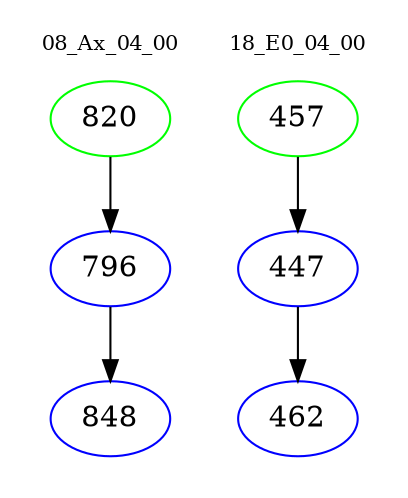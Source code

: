 digraph{
subgraph cluster_0 {
color = white
label = "08_Ax_04_00";
fontsize=10;
T0_820 [label="820", color="green"]
T0_820 -> T0_796 [color="black"]
T0_796 [label="796", color="blue"]
T0_796 -> T0_848 [color="black"]
T0_848 [label="848", color="blue"]
}
subgraph cluster_1 {
color = white
label = "18_E0_04_00";
fontsize=10;
T1_457 [label="457", color="green"]
T1_457 -> T1_447 [color="black"]
T1_447 [label="447", color="blue"]
T1_447 -> T1_462 [color="black"]
T1_462 [label="462", color="blue"]
}
}
